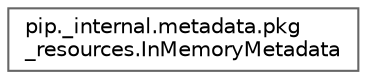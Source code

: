 digraph "Graphical Class Hierarchy"
{
 // LATEX_PDF_SIZE
  bgcolor="transparent";
  edge [fontname=Helvetica,fontsize=10,labelfontname=Helvetica,labelfontsize=10];
  node [fontname=Helvetica,fontsize=10,shape=box,height=0.2,width=0.4];
  rankdir="LR";
  Node0 [id="Node000000",label="pip._internal.metadata.pkg\l_resources.InMemoryMetadata",height=0.2,width=0.4,color="grey40", fillcolor="white", style="filled",URL="$dd/d7a/classpip_1_1__internal_1_1metadata_1_1pkg__resources_1_1InMemoryMetadata.html",tooltip=" "];
}
